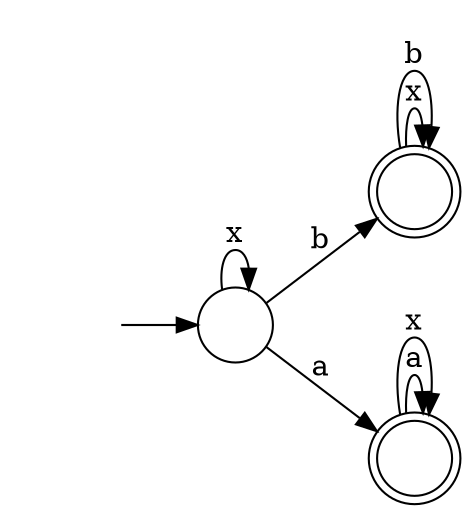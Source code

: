 digraph Automaton {
  rankdir = LR;
  0 [shape=doublecircle,label=""];
  0 -> 0 [label="x"]
  0 -> 0 [label="b"]
  1 [shape=doublecircle,label=""];
  1 -> 1 [label="a"]
  1 -> 1 [label="x"]
  2 [shape=circle,label=""];
  initial [shape=plaintext,label=""];
  initial -> 2
  2 -> 1 [label="a"]
  2 -> 2 [label="x"]
  2 -> 0 [label="b"]
}
